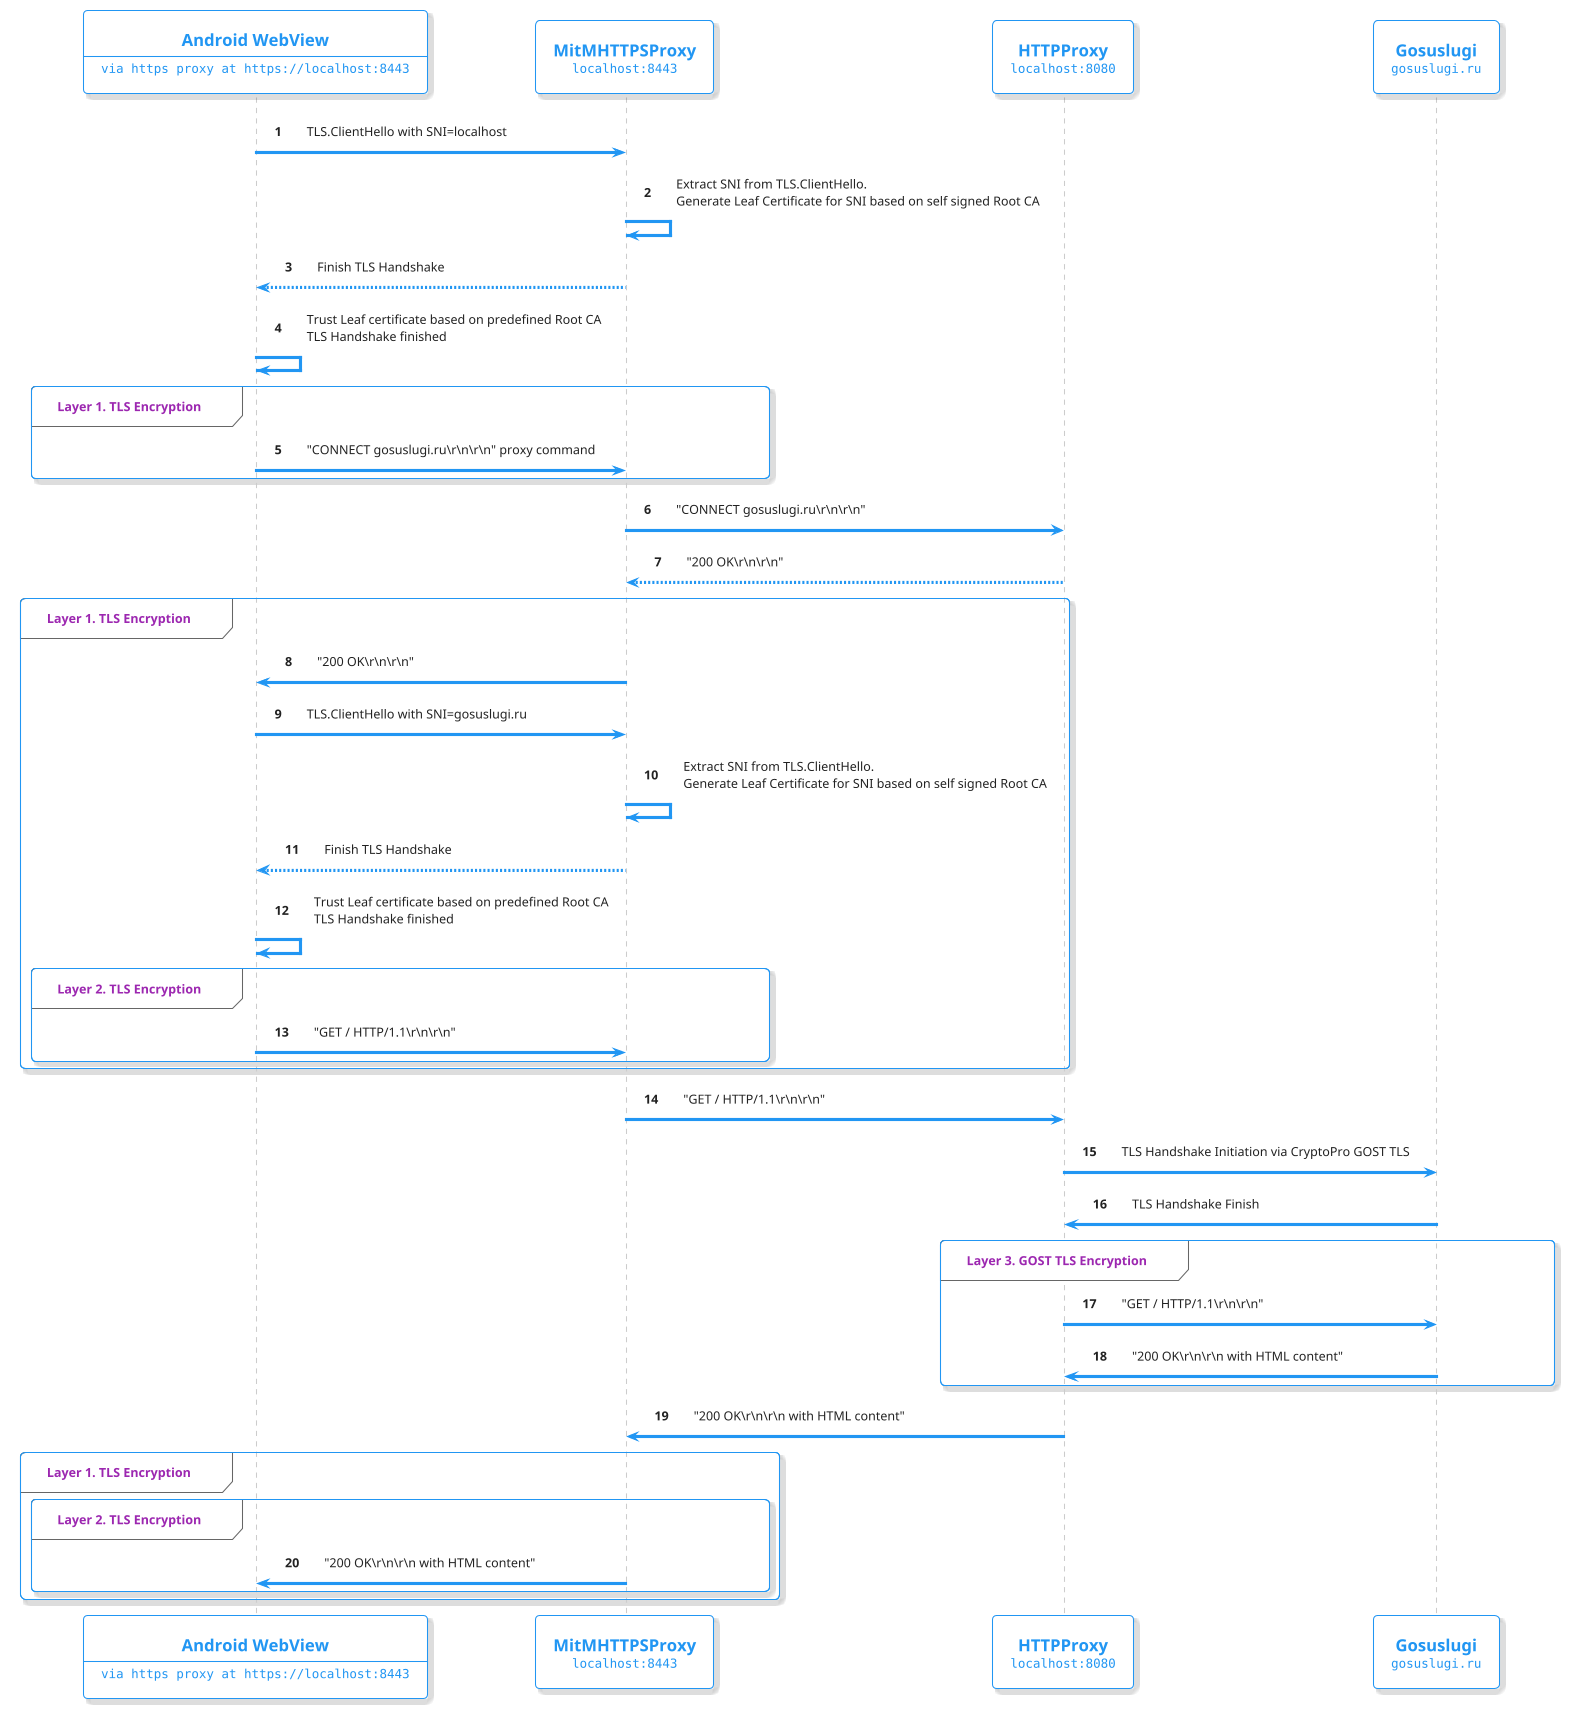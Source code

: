# https://www.plantuml.com/
# https://www.plantuml.com/plantuml/png/pLHBRvj04BxlhvXoDtOUXyXIeaJ8jQCw3zMeFPGUrZ2OLM4NBKCJ__koO0BOgv9MgbGVa7UqtsDcFhWjY6igivHze0GpX8mJQi4dggHKI6Iy92NBR8kQvTLD4OgSIuAlkFqYy0M-CG20wpiPQIMYjbmN9zMl_kCuFmM7X2Wl8DVgTG-SckDyEarLoDD45JI_khoyS1psVQ3p8EXXvVlFcsS3REM6rOF829EvFo1f2nRyx6fsWb-geYpISYTQ_5lXWD-rPrUNDRgTqUJck8qv-EkDwwK29QqmJHMy24fWytX__UQ23J5MbiKhQHwI0KAiLNPCwmPoYH8r9uGryXWyh1gAHMWAiT8rSCiBZ419A32DeH0xMHq_AqNWtPsOg5oqRStXev2YI8mehBYCYeJ_m7xNtKrVbmKr5iBEGYUTQumm5ZtbG0ve8QwrC68xhSeSrdoF6ixSMdmXGxtFIIZ907utTSTxUdnSU3xqTnK4EWXaytGE0GrLbbNI36LasOCvlP-ITTSdLbFdinayVHfYHjiyTTLDsye8y5TvxBV50FwBK0ByUIm1_dKm6K1_QUUMfOsaSxdmOGgcDZrppuxNXuSyZWJImcADuatlYpQ7OK_tKf3WnZIOJxTdEb0L3fPF6z_SPHssBtz2rAnY4EOBjsKv6exTs_XSx5Rihq6JwvN_i8PGIK99JZDJWxD6-lrCuo_jU3x6N-jn5rrIRgj7cQM_0000
@startuml
!theme materia-outline
autonumber
participant WebView [
    =Android WebView
    ----
    ""via https proxy at https://localhost:8443""
]
participant MitMHTTPSProxy [
    =MitMHTTPSProxy
    ""localhost:8443""
]
participant HTTPProxy [
    =HTTPProxy
    ""localhost:8080""
]
participant Gosuslugi [
    =Gosuslugi
    ""gosuslugi.ru""
]
WebView -> MitMHTTPSProxy : TLS.ClientHello with SNI=localhost
MitMHTTPSProxy -> MitMHTTPSProxy : Extract SNI from TLS.ClientHello.\nGenerate Leaf Certificate for SNI based on self signed Root CA
MitMHTTPSProxy --> WebView : Finish TLS Handshake
WebView -> WebView : Trust Leaf certificate based on predefined Root CA\nTLS Handshake finished
group Layer 1. TLS Encryption
  WebView -> MitMHTTPSProxy : "CONNECT gosuslugi.ru\\r\\n\\r\\n" proxy command
end
MitMHTTPSProxy -> HTTPProxy : "CONNECT gosuslugi.ru\\r\\n\\r\\n"
HTTPProxy --> MitMHTTPSProxy : "200 OK\\r\\n\\r\\n"

group Layer 1. TLS Encryption
  MitMHTTPSProxy -> WebView : "200 OK\\r\\n\\r\\n"
  WebView -> MitMHTTPSProxy : TLS.ClientHello with SNI=gosuslugi.ru
  MitMHTTPSProxy -> MitMHTTPSProxy : Extract SNI from TLS.ClientHello.\nGenerate Leaf Certificate for SNI based on self signed Root CA
  MitMHTTPSProxy --> WebView : Finish TLS Handshake
  WebView -> WebView : Trust Leaf certificate based on predefined Root CA\nTLS Handshake finished

  group Layer 2. TLS Encryption
    WebView -> MitMHTTPSProxy : "GET / HTTP/1.1\\r\\n\\r\\n"
  end
end

MitMHTTPSProxy -> HTTPProxy : "GET / HTTP/1.1\\r\\n\\r\\n"
HTTPProxy -> Gosuslugi : TLS Handshake Initiation via CryptoPro GOST TLS
Gosuslugi -> HTTPProxy : TLS Handshake Finish
group Layer 3. GOST TLS Encryption
  HTTPProxy -> Gosuslugi : "GET / HTTP/1.1\\r\\n\\r\\n"
  Gosuslugi -> HTTPProxy : "200 OK\\r\\n\\r\\n with HTML content"
end

HTTPProxy -> MitMHTTPSProxy : "200 OK\\r\\n\\r\\n with HTML content"

group Layer 1. TLS Encryption
  group Layer 2. TLS Encryption
    MitMHTTPSProxy -> WebView : "200 OK\\r\\n\\r\\n with HTML content"
  end
end
@enduml
